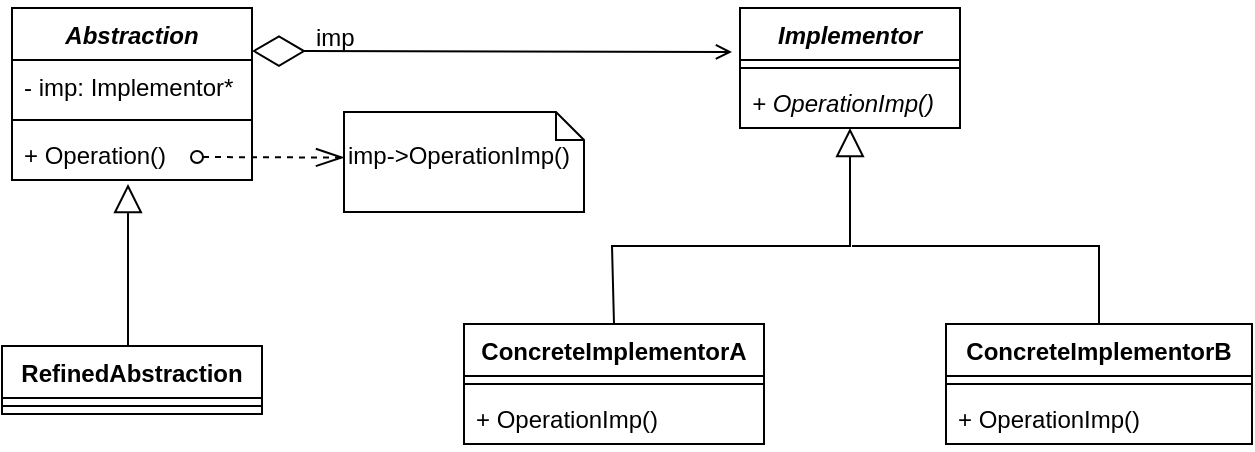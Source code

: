 <mxfile version="12.0.0" type="device" pages="1"><diagram id="2ZdMpcEYw8c5IxgVJ9qO" name="Page-1"><mxGraphModel dx="1347" dy="725" grid="1" gridSize="10" guides="1" tooltips="1" connect="1" arrows="1" fold="1" page="1" pageScale="1" pageWidth="1654" pageHeight="1169" math="0" shadow="0"><root><mxCell id="0"/><mxCell id="1" parent="0"/><mxCell id="hR1SySjlGGVD3jN9xQlE-5" value="Abstraction" style="swimlane;fontStyle=3;align=center;verticalAlign=top;childLayout=stackLayout;horizontal=1;startSize=26;horizontalStack=0;resizeParent=1;resizeParentMax=0;resizeLast=0;collapsible=1;marginBottom=0;" vertex="1" parent="1"><mxGeometry x="220" y="161" width="120" height="86" as="geometry"/></mxCell><mxCell id="hR1SySjlGGVD3jN9xQlE-6" value="- imp: Implementor*" style="text;strokeColor=none;fillColor=none;align=left;verticalAlign=top;spacingLeft=4;spacingRight=4;overflow=hidden;rotatable=0;points=[[0,0.5],[1,0.5]];portConstraint=eastwest;" vertex="1" parent="hR1SySjlGGVD3jN9xQlE-5"><mxGeometry y="26" width="120" height="26" as="geometry"/></mxCell><mxCell id="hR1SySjlGGVD3jN9xQlE-7" value="" style="line;strokeWidth=1;fillColor=none;align=left;verticalAlign=middle;spacingTop=-1;spacingLeft=3;spacingRight=3;rotatable=0;labelPosition=right;points=[];portConstraint=eastwest;" vertex="1" parent="hR1SySjlGGVD3jN9xQlE-5"><mxGeometry y="52" width="120" height="8" as="geometry"/></mxCell><mxCell id="hR1SySjlGGVD3jN9xQlE-8" value="+ Operation()" style="text;strokeColor=none;fillColor=none;align=left;verticalAlign=top;spacingLeft=4;spacingRight=4;overflow=hidden;rotatable=0;points=[[0,0.5],[1,0.5]];portConstraint=eastwest;" vertex="1" parent="hR1SySjlGGVD3jN9xQlE-5"><mxGeometry y="60" width="120" height="26" as="geometry"/></mxCell><mxCell id="hR1SySjlGGVD3jN9xQlE-13" value="RefinedAbstraction" style="swimlane;fontStyle=1;align=center;verticalAlign=top;childLayout=stackLayout;horizontal=1;startSize=26;horizontalStack=0;resizeParent=1;resizeParentMax=0;resizeLast=0;collapsible=1;marginBottom=0;" vertex="1" parent="1"><mxGeometry x="215" y="330" width="130" height="34" as="geometry"/></mxCell><mxCell id="hR1SySjlGGVD3jN9xQlE-15" value="" style="line;strokeWidth=1;fillColor=none;align=left;verticalAlign=middle;spacingTop=-1;spacingLeft=3;spacingRight=3;rotatable=0;labelPosition=right;points=[];portConstraint=eastwest;" vertex="1" parent="hR1SySjlGGVD3jN9xQlE-13"><mxGeometry y="26" width="130" height="8" as="geometry"/></mxCell><mxCell id="hR1SySjlGGVD3jN9xQlE-32" style="edgeStyle=orthogonalEdgeStyle;rounded=0;orthogonalLoop=1;jettySize=auto;html=1;exitX=0.5;exitY=0;exitDx=0;exitDy=0;endArrow=none;endFill=0;" edge="1" parent="1" source="hR1SySjlGGVD3jN9xQlE-17"><mxGeometry relative="1" as="geometry"><mxPoint x="640" y="280" as="targetPoint"/><Array as="points"><mxPoint x="764" y="280"/></Array></mxGeometry></mxCell><mxCell id="hR1SySjlGGVD3jN9xQlE-17" value="ConcreteImplementorB" style="swimlane;fontStyle=1;align=center;verticalAlign=top;childLayout=stackLayout;horizontal=1;startSize=26;horizontalStack=0;resizeParent=1;resizeParentMax=0;resizeLast=0;collapsible=1;marginBottom=0;" vertex="1" parent="1"><mxGeometry x="687" y="319" width="153" height="60" as="geometry"/></mxCell><mxCell id="hR1SySjlGGVD3jN9xQlE-19" value="" style="line;strokeWidth=1;fillColor=none;align=left;verticalAlign=middle;spacingTop=-1;spacingLeft=3;spacingRight=3;rotatable=0;labelPosition=right;points=[];portConstraint=eastwest;" vertex="1" parent="hR1SySjlGGVD3jN9xQlE-17"><mxGeometry y="26" width="153" height="8" as="geometry"/></mxCell><mxCell id="hR1SySjlGGVD3jN9xQlE-20" value="+ OperationImp()" style="text;strokeColor=none;fillColor=none;align=left;verticalAlign=top;spacingLeft=4;spacingRight=4;overflow=hidden;rotatable=0;points=[[0,0.5],[1,0.5]];portConstraint=eastwest;fontStyle=0" vertex="1" parent="hR1SySjlGGVD3jN9xQlE-17"><mxGeometry y="34" width="153" height="26" as="geometry"/></mxCell><mxCell id="hR1SySjlGGVD3jN9xQlE-21" value="Implementor" style="swimlane;fontStyle=3;align=center;verticalAlign=top;childLayout=stackLayout;horizontal=1;startSize=26;horizontalStack=0;resizeParent=1;resizeParentMax=0;resizeLast=0;collapsible=1;marginBottom=0;" vertex="1" parent="1"><mxGeometry x="584" y="161" width="110" height="60" as="geometry"/></mxCell><mxCell id="hR1SySjlGGVD3jN9xQlE-22" value="" style="line;strokeWidth=1;fillColor=none;align=left;verticalAlign=middle;spacingTop=-1;spacingLeft=3;spacingRight=3;rotatable=0;labelPosition=right;points=[];portConstraint=eastwest;" vertex="1" parent="hR1SySjlGGVD3jN9xQlE-21"><mxGeometry y="26" width="110" height="8" as="geometry"/></mxCell><mxCell id="hR1SySjlGGVD3jN9xQlE-23" value="+ OperationImp()" style="text;strokeColor=none;fillColor=none;align=left;verticalAlign=top;spacingLeft=4;spacingRight=4;overflow=hidden;rotatable=0;points=[[0,0.5],[1,0.5]];portConstraint=eastwest;fontStyle=2" vertex="1" parent="hR1SySjlGGVD3jN9xQlE-21"><mxGeometry y="34" width="110" height="26" as="geometry"/></mxCell><mxCell id="hR1SySjlGGVD3jN9xQlE-24" value="ConcreteImplementorA" style="swimlane;fontStyle=1;align=center;verticalAlign=top;childLayout=stackLayout;horizontal=1;startSize=26;horizontalStack=0;resizeParent=1;resizeParentMax=0;resizeLast=0;collapsible=1;marginBottom=0;" vertex="1" parent="1"><mxGeometry x="446" y="319" width="150" height="60" as="geometry"/></mxCell><mxCell id="hR1SySjlGGVD3jN9xQlE-25" value="" style="line;strokeWidth=1;fillColor=none;align=left;verticalAlign=middle;spacingTop=-1;spacingLeft=3;spacingRight=3;rotatable=0;labelPosition=right;points=[];portConstraint=eastwest;" vertex="1" parent="hR1SySjlGGVD3jN9xQlE-24"><mxGeometry y="26" width="150" height="8" as="geometry"/></mxCell><mxCell id="hR1SySjlGGVD3jN9xQlE-26" value="+ OperationImp()" style="text;strokeColor=none;fillColor=none;align=left;verticalAlign=top;spacingLeft=4;spacingRight=4;overflow=hidden;rotatable=0;points=[[0,0.5],[1,0.5]];portConstraint=eastwest;fontStyle=0" vertex="1" parent="hR1SySjlGGVD3jN9xQlE-24"><mxGeometry y="34" width="150" height="26" as="geometry"/></mxCell><mxCell id="hR1SySjlGGVD3jN9xQlE-30" value="" style="endArrow=block;endFill=0;endSize=12;html=1;" edge="1" parent="1"><mxGeometry width="160" relative="1" as="geometry"><mxPoint x="278" y="330" as="sourcePoint"/><mxPoint x="278" y="249" as="targetPoint"/></mxGeometry></mxCell><mxCell id="hR1SySjlGGVD3jN9xQlE-31" value="" style="endArrow=block;endFill=0;endSize=12;html=1;exitX=0.5;exitY=0;exitDx=0;exitDy=0;rounded=0;" edge="1" parent="1" source="hR1SySjlGGVD3jN9xQlE-24"><mxGeometry width="160" relative="1" as="geometry"><mxPoint x="639" y="302" as="sourcePoint"/><mxPoint x="639" y="221" as="targetPoint"/><Array as="points"><mxPoint x="520" y="280"/><mxPoint x="639" y="280"/></Array></mxGeometry></mxCell><mxCell id="hR1SySjlGGVD3jN9xQlE-33" value="" style="endArrow=diamondThin;endFill=0;endSize=24;html=1;entryX=1;entryY=0.25;entryDx=0;entryDy=0;startArrow=open;startFill=0;" edge="1" parent="1" target="hR1SySjlGGVD3jN9xQlE-5"><mxGeometry width="160" relative="1" as="geometry"><mxPoint x="580" y="183" as="sourcePoint"/><mxPoint x="340" y="164" as="targetPoint"/></mxGeometry></mxCell><mxCell id="hR1SySjlGGVD3jN9xQlE-34" value="imp" style="text;html=1;resizable=0;points=[];autosize=1;align=left;verticalAlign=top;spacingTop=-4;" vertex="1" parent="1"><mxGeometry x="370" y="166" width="30" height="20" as="geometry"/></mxCell><mxCell id="hR1SySjlGGVD3jN9xQlE-35" value="&lt;br&gt;imp-&amp;gt;OperationImp()" style="shape=note;whiteSpace=wrap;html=1;size=14;verticalAlign=top;align=left;spacingTop=-6;" vertex="1" parent="1"><mxGeometry x="386" y="213" width="120" height="50" as="geometry"/></mxCell><mxCell id="hR1SySjlGGVD3jN9xQlE-36" value="" style="endArrow=openThin;dashed=1;endFill=0;endSize=12;html=1;startArrow=oval;startFill=0;" edge="1" parent="1"><mxGeometry width="160" relative="1" as="geometry"><mxPoint x="312.5" y="235.5" as="sourcePoint"/><mxPoint x="386" y="235.775" as="targetPoint"/></mxGeometry></mxCell></root></mxGraphModel></diagram></mxfile>